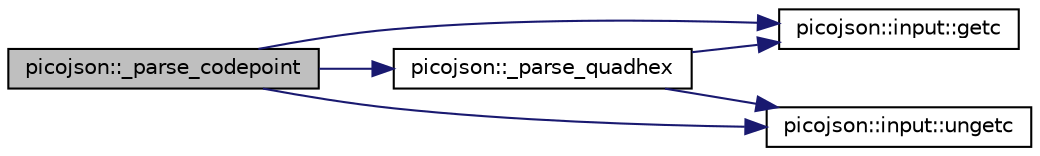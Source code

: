digraph "picojson::_parse_codepoint"
{
  edge [fontname="Helvetica",fontsize="10",labelfontname="Helvetica",labelfontsize="10"];
  node [fontname="Helvetica",fontsize="10",shape=record];
  rankdir="LR";
  Node43 [label="picojson::_parse_codepoint",height=0.2,width=0.4,color="black", fillcolor="grey75", style="filled", fontcolor="black"];
  Node43 -> Node44 [color="midnightblue",fontsize="10",style="solid",fontname="Helvetica"];
  Node44 [label="picojson::_parse_quadhex",height=0.2,width=0.4,color="black", fillcolor="white", style="filled",URL="$namespacepicojson.html#a92d4f60542bbdfe8203f10e1fcce9368"];
  Node44 -> Node45 [color="midnightblue",fontsize="10",style="solid",fontname="Helvetica"];
  Node45 [label="picojson::input::getc",height=0.2,width=0.4,color="black", fillcolor="white", style="filled",URL="$classpicojson_1_1input.html#a3e8ba0b09a989efa0dc583096984ea8e"];
  Node44 -> Node46 [color="midnightblue",fontsize="10",style="solid",fontname="Helvetica"];
  Node46 [label="picojson::input::ungetc",height=0.2,width=0.4,color="black", fillcolor="white", style="filled",URL="$classpicojson_1_1input.html#a96ccc244e73b2ab87ded38c98e98d573"];
  Node43 -> Node45 [color="midnightblue",fontsize="10",style="solid",fontname="Helvetica"];
  Node43 -> Node46 [color="midnightblue",fontsize="10",style="solid",fontname="Helvetica"];
}
